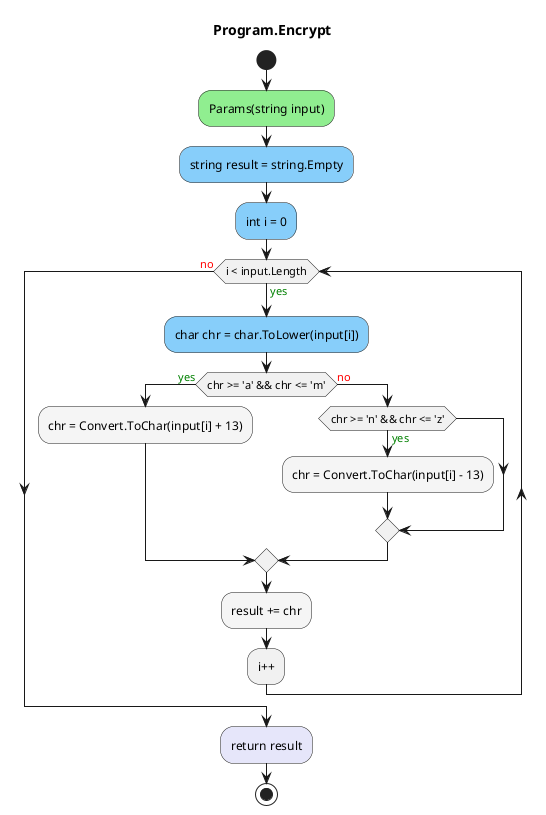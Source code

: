 @startuml Program.Encrypt
title Program.Encrypt
start
#LightGreen:Params(string input);
#LightSkyBlue:string result = string.Empty;
#LightSkyBlue:int i = 0;
while (i < input.Length) is (<color:green>yes)
        #LightSkyBlue:char chr = char.ToLower(input[i]);
        if (chr >= 'a' && chr <= 'm') then (<color:green>yes)
                #WhiteSmoke:chr = Convert.ToChar(input[i] + 13);
            else (<color:red>no)
                if (chr >= 'n' && chr <= 'z') then (<color:green>yes)
                        #WhiteSmoke:chr = Convert.ToChar(input[i] - 13);
                endif
        endif
        #WhiteSmoke:result += chr;
:i++;
endwhile (<color:red>no)
#Lavender:return result;
stop
@enduml

